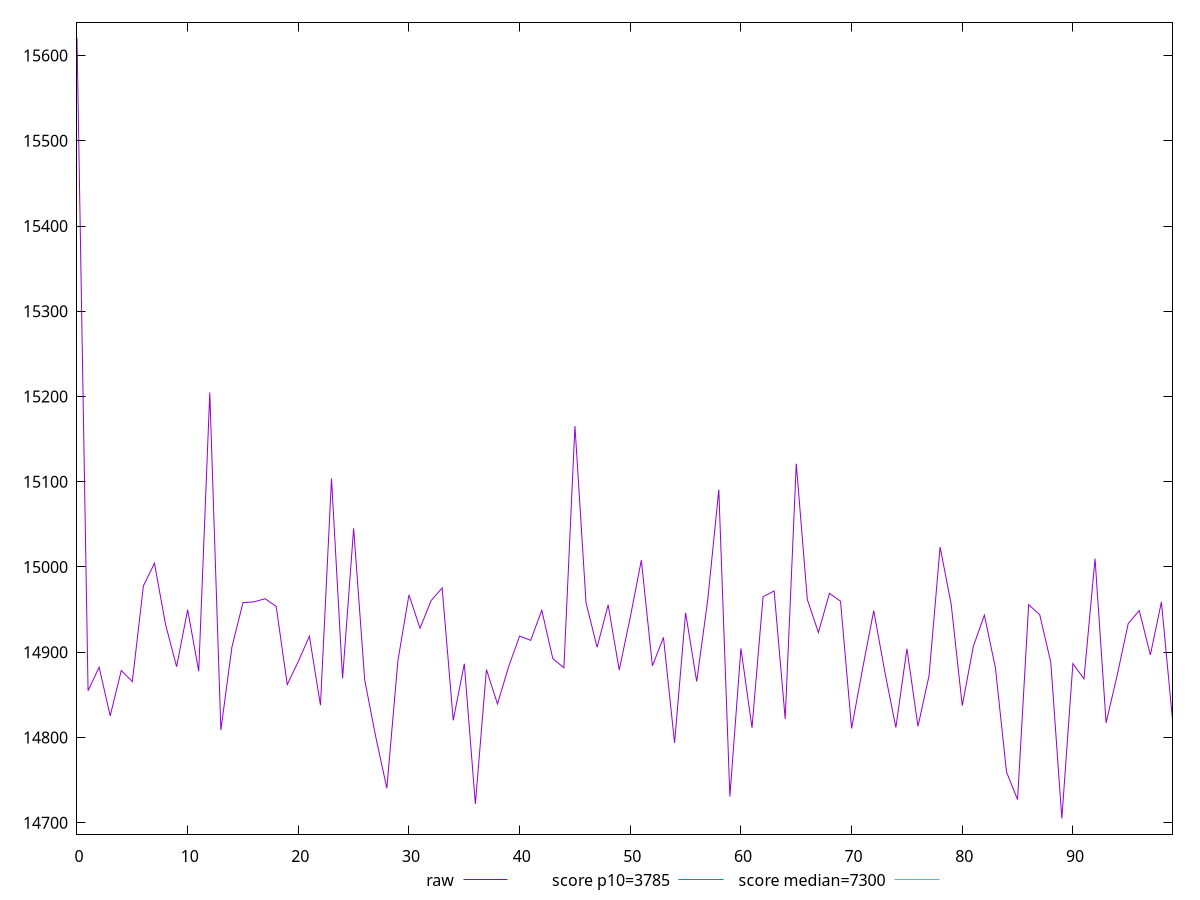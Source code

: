 reset

$raw <<EOF
0 15620.690499999999
1 14854.810999999998
2 14882.345999999998
3 14825.251
4 14878.468
5 14865.544000000002
6 14977.769
7 15004.348999999997
8 14932.688000000002
9 14883.0115
10 14949.737
11 14877.697000000004
12 15204.652499999998
13 14808.570000000002
14 14906.044500000002
15 14958.169
16 14959.0505
17 14962.697499999998
18 14953.717500000002
19 14862.001
20 14889.1215
21 14918.7525
22 14837.833000000002
23 15103.7695
24 14869.213499999998
25 15045.235499999999
26 14867.404499999999
27 14800.583
28 14740.344500000003
29 14890.068500000001
30 14967.264499999997
31 14928.130000000003
32 14960.537000000004
33 14975.307000000003
34 14820.071499999998
35 14886.449999999999
36 14721.992
37 14879.670499999998
38 14839.1885
39 14882.7945
40 14918.950499999999
41 14913.864
42 14949.270499999999
43 14892.4495
44 14881.726
45 15165.332999999999
46 14958.055499999999
47 14905.778
48 14955.567
49 14879.036499999998
50 14941.096000000001
51 15007.926
52 14883.9425
53 14917.2785
54 14793.641500000002
55 14946.183499999997
56 14865.607500000002
57 14961.236499999999
58 15090.607
59 14730.706000000002
60 14904.455500000002
61 14811.386
62 14965.135000000002
63 14971.757000000001
64 14821.738000000003
65 15121.0955
66 14961.785000000003
67 14923.081999999999
68 14969.043499999996
69 14959.7765
70 14810.623
71 14880.9535
72 14948.7595
73 14877.127999999997
74 14811.5985
75 14903.990000000002
76 14813.015
77 14872.450499999999
78 15023.374499999998
79 14956.232
80 14837.2225
81 14906.722500000003
82 14943.470499999998
83 14881.392500000002
84 14759.434000000001
85 14726.999
86 14955.751
87 14944.065999999999
88 14888.1735
89 14704.848000000002
90 14886.578999999998
91 14868.732499999998
92 15009.714
93 14817.148
94 14872.896499999999
95 14933.6165
96 14948.878
97 14896.698499999999
98 14958.976999999999
99 14820.674499999997
EOF

set key outside below
set xrange [0:99]
set yrange [14686.531150000003:15639.007349999998]
set trange [14686.531150000003:15639.007349999998]
set terminal svg size 640, 500 enhanced background rgb 'white'
set output "reports/report_00033_2021-03-01T14-23-16.841Z/interactive/samples/astro/raw/values.svg"

plot $raw title "raw" with line, \
     3785 title "score p10=3785", \
     7300 title "score median=7300"

reset
